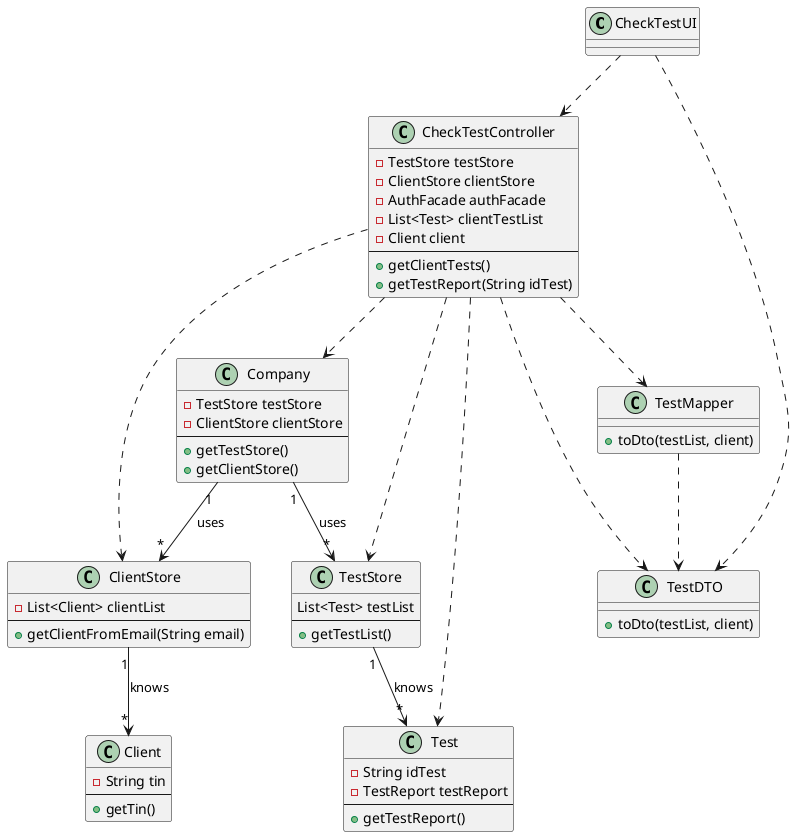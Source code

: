 @startuml

class CheckTestUI{

}

class CheckTestController{
-TestStore testStore
-ClientStore clientStore
-AuthFacade authFacade
-List<Test> clientTestList
-Client client
--
+getClientTests()
+getTestReport(String idTest)
}


class TestStore{
List<Test> testList
--
+getTestList()
}

class ClientStore{
-List<Client> clientList
--
+getClientFromEmail(String email)
}

class Company{
-TestStore testStore
-ClientStore clientStore
--
+getTestStore()
+getClientStore()
}

class TestMapper{
+toDto(testList, client)
}

class TestDTO{
+toDto(testList, client)
}

class Test{
-String idTest
-TestReport testReport
--
+getTestReport()
}

class Client{
-String tin
--
+getTin()
}

CheckTestUI ..> CheckTestController
CheckTestController ..> TestStore
CheckTestController ..> ClientStore
CheckTestController ..> Company
CheckTestController ..> TestMapper
TestMapper ..> TestDTO
CheckTestController ..> TestDTO
CheckTestUI ..> TestDTO
Company "1" --> "*" TestStore : uses
Company "1" --> "*" ClientStore : uses
TestStore "1" --> "*" Test : knows
CheckTestController ..> Test
ClientStore "1" --> "*" Client : knows

@enduml